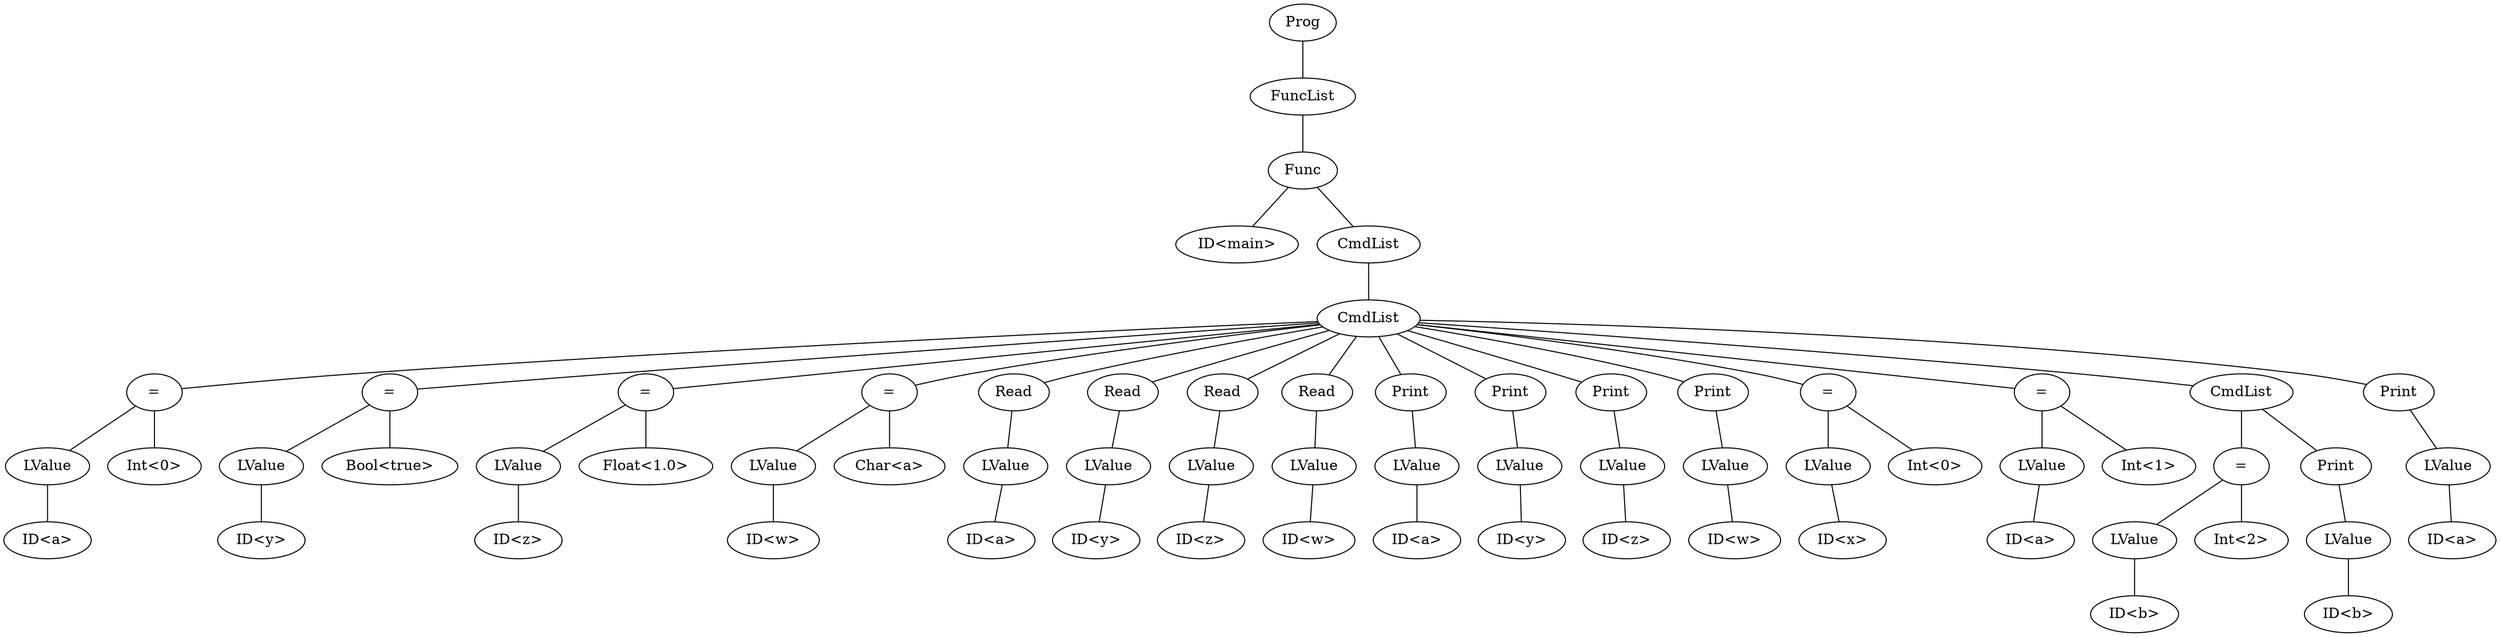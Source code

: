 graph program {
64 [label=Prog]
64--63
63 [label=FuncList]
63--62
62 [label="Func"]
62--61
61 [label="ID<main>"]
62--60
60 [label=CmdList]
60--4
4 [label=CmdList]
4--3
3 [label= "="]
3--1
1 [label="LValue"]
1--0
0 [label="ID<a>"]
3--2
2 [label="Int<0>"]
4--8
8 [label= "="]
8--6
6 [label="LValue"]
6--5
5 [label="ID<y>"]
8--7
7 [label="Bool<true>"]
4--12
12 [label= "="]
12--10
10 [label="LValue"]
10--9
9 [label="ID<z>"]
12--11
11 [label="Float<1.0>"]
4--16
16 [label= "="]
16--14
14 [label="LValue"]
14--13
13 [label="ID<w>"]
16--15
15 [label="Char<a>"]
4--19
19 [label="Read"]
19--18
18 [label="LValue"]
18--17
17 [label="ID<a>"]
4--22
22 [label="Read"]
22--21
21 [label="LValue"]
21--20
20 [label="ID<y>"]
4--25
25 [label="Read"]
25--24
24 [label="LValue"]
24--23
23 [label="ID<z>"]
4--28
28 [label="Read"]
28--27
27 [label="LValue"]
27--26
26 [label="ID<w>"]
4--31
31 [label="Print"]
31--30
30 [label="LValue"]
30--29
29 [label="ID<a>"]
4--34
34 [label="Print"]
34--33
33 [label="LValue"]
33--32
32 [label="ID<y>"]
4--37
37 [label="Print"]
37--36
36 [label="LValue"]
36--35
35 [label="ID<z>"]
4--40
40 [label="Print"]
40--39
39 [label="LValue"]
39--38
38 [label="ID<w>"]
4--44
44 [label= "="]
44--42
42 [label="LValue"]
42--41
41 [label="ID<x>"]
44--43
43 [label="Int<0>"]
4--48
48 [label= "="]
48--46
46 [label="LValue"]
46--45
45 [label="ID<a>"]
48--47
47 [label="Int<1>"]
4--53
53 [label=CmdList]
53--52
52 [label= "="]
52--50
50 [label="LValue"]
50--49
49 [label="ID<b>"]
52--51
51 [label="Int<2>"]
53--56
56 [label="Print"]
56--55
55 [label="LValue"]
55--54
54 [label="ID<b>"]
4--59
59 [label="Print"]
59--58
58 [label="LValue"]
58--57
57 [label="ID<a>"]
}
